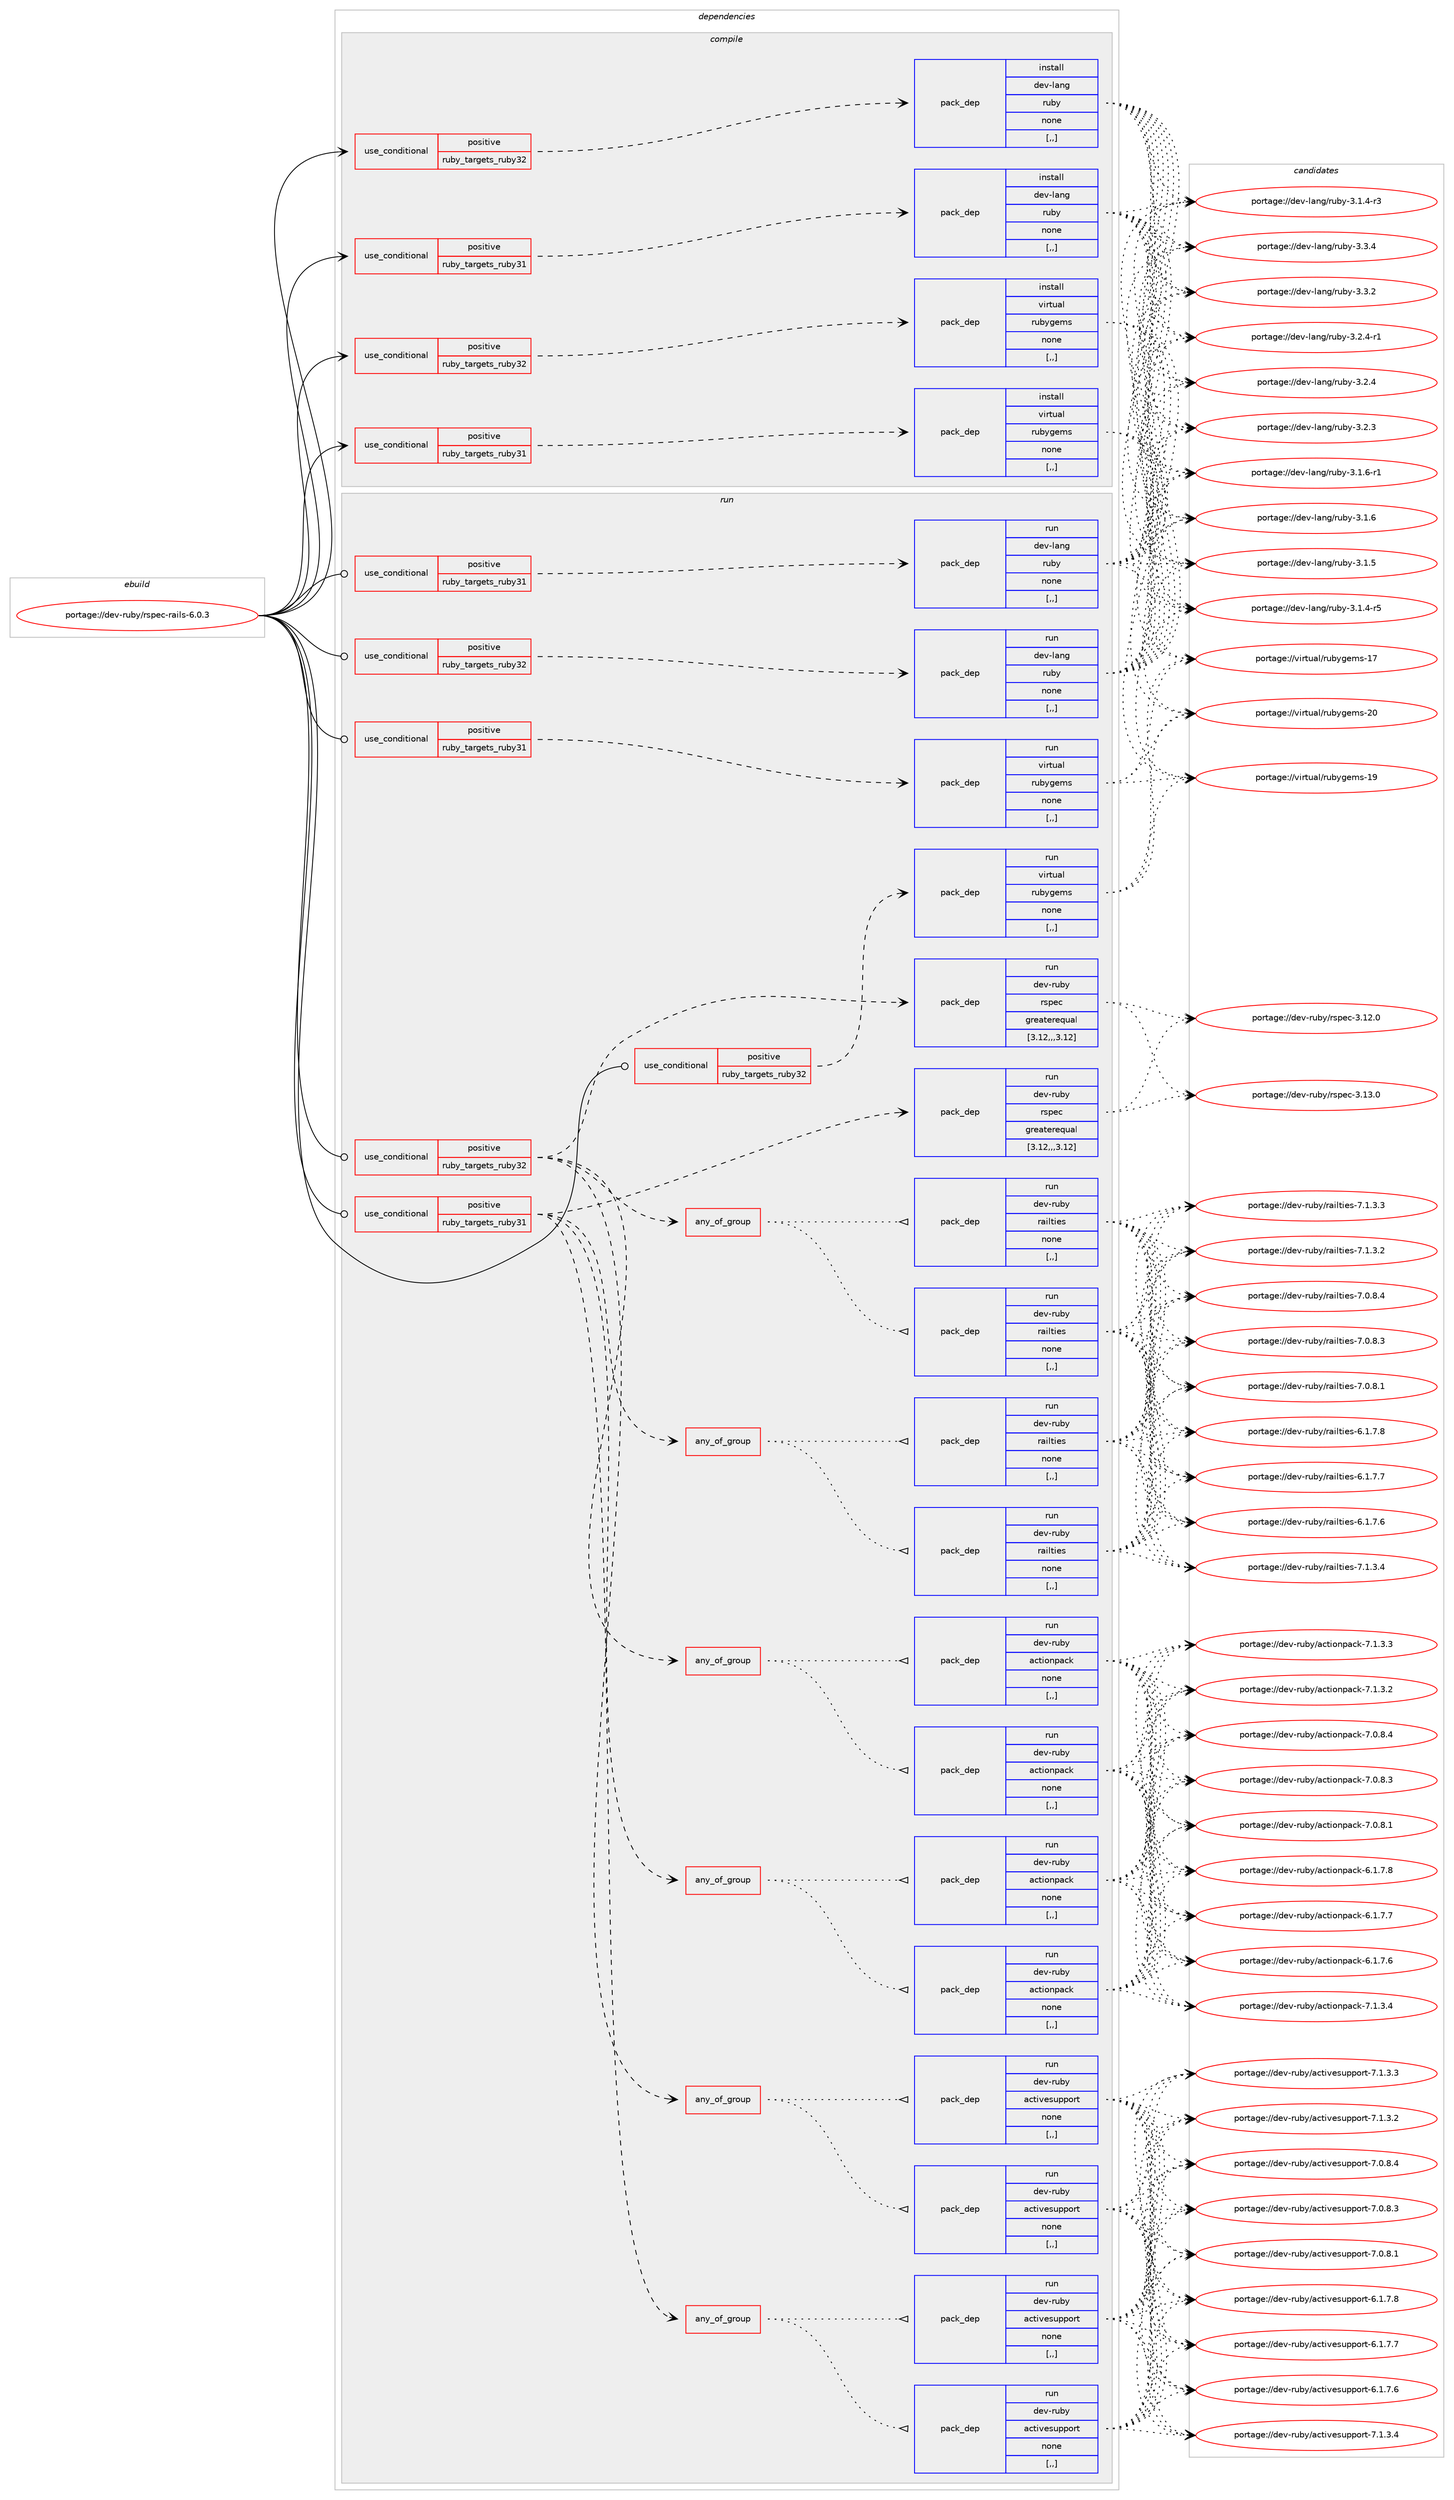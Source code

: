 digraph prolog {

# *************
# Graph options
# *************

newrank=true;
concentrate=true;
compound=true;
graph [rankdir=LR,fontname=Helvetica,fontsize=10,ranksep=1.5];#, ranksep=2.5, nodesep=0.2];
edge  [arrowhead=vee];
node  [fontname=Helvetica,fontsize=10];

# **********
# The ebuild
# **********

subgraph cluster_leftcol {
color=gray;
label=<<i>ebuild</i>>;
id [label="portage://dev-ruby/rspec-rails-6.0.3", color=red, width=4, href="../dev-ruby/rspec-rails-6.0.3.svg"];
}

# ****************
# The dependencies
# ****************

subgraph cluster_midcol {
color=gray;
label=<<i>dependencies</i>>;
subgraph cluster_compile {
fillcolor="#eeeeee";
style=filled;
label=<<i>compile</i>>;
subgraph cond55081 {
dependency199850 [label=<<TABLE BORDER="0" CELLBORDER="1" CELLSPACING="0" CELLPADDING="4"><TR><TD ROWSPAN="3" CELLPADDING="10">use_conditional</TD></TR><TR><TD>positive</TD></TR><TR><TD>ruby_targets_ruby31</TD></TR></TABLE>>, shape=none, color=red];
subgraph pack143374 {
dependency199851 [label=<<TABLE BORDER="0" CELLBORDER="1" CELLSPACING="0" CELLPADDING="4" WIDTH="220"><TR><TD ROWSPAN="6" CELLPADDING="30">pack_dep</TD></TR><TR><TD WIDTH="110">install</TD></TR><TR><TD>dev-lang</TD></TR><TR><TD>ruby</TD></TR><TR><TD>none</TD></TR><TR><TD>[,,]</TD></TR></TABLE>>, shape=none, color=blue];
}
dependency199850:e -> dependency199851:w [weight=20,style="dashed",arrowhead="vee"];
}
id:e -> dependency199850:w [weight=20,style="solid",arrowhead="vee"];
subgraph cond55082 {
dependency199852 [label=<<TABLE BORDER="0" CELLBORDER="1" CELLSPACING="0" CELLPADDING="4"><TR><TD ROWSPAN="3" CELLPADDING="10">use_conditional</TD></TR><TR><TD>positive</TD></TR><TR><TD>ruby_targets_ruby31</TD></TR></TABLE>>, shape=none, color=red];
subgraph pack143375 {
dependency199853 [label=<<TABLE BORDER="0" CELLBORDER="1" CELLSPACING="0" CELLPADDING="4" WIDTH="220"><TR><TD ROWSPAN="6" CELLPADDING="30">pack_dep</TD></TR><TR><TD WIDTH="110">install</TD></TR><TR><TD>virtual</TD></TR><TR><TD>rubygems</TD></TR><TR><TD>none</TD></TR><TR><TD>[,,]</TD></TR></TABLE>>, shape=none, color=blue];
}
dependency199852:e -> dependency199853:w [weight=20,style="dashed",arrowhead="vee"];
}
id:e -> dependency199852:w [weight=20,style="solid",arrowhead="vee"];
subgraph cond55083 {
dependency199854 [label=<<TABLE BORDER="0" CELLBORDER="1" CELLSPACING="0" CELLPADDING="4"><TR><TD ROWSPAN="3" CELLPADDING="10">use_conditional</TD></TR><TR><TD>positive</TD></TR><TR><TD>ruby_targets_ruby32</TD></TR></TABLE>>, shape=none, color=red];
subgraph pack143376 {
dependency199855 [label=<<TABLE BORDER="0" CELLBORDER="1" CELLSPACING="0" CELLPADDING="4" WIDTH="220"><TR><TD ROWSPAN="6" CELLPADDING="30">pack_dep</TD></TR><TR><TD WIDTH="110">install</TD></TR><TR><TD>dev-lang</TD></TR><TR><TD>ruby</TD></TR><TR><TD>none</TD></TR><TR><TD>[,,]</TD></TR></TABLE>>, shape=none, color=blue];
}
dependency199854:e -> dependency199855:w [weight=20,style="dashed",arrowhead="vee"];
}
id:e -> dependency199854:w [weight=20,style="solid",arrowhead="vee"];
subgraph cond55084 {
dependency199856 [label=<<TABLE BORDER="0" CELLBORDER="1" CELLSPACING="0" CELLPADDING="4"><TR><TD ROWSPAN="3" CELLPADDING="10">use_conditional</TD></TR><TR><TD>positive</TD></TR><TR><TD>ruby_targets_ruby32</TD></TR></TABLE>>, shape=none, color=red];
subgraph pack143377 {
dependency199857 [label=<<TABLE BORDER="0" CELLBORDER="1" CELLSPACING="0" CELLPADDING="4" WIDTH="220"><TR><TD ROWSPAN="6" CELLPADDING="30">pack_dep</TD></TR><TR><TD WIDTH="110">install</TD></TR><TR><TD>virtual</TD></TR><TR><TD>rubygems</TD></TR><TR><TD>none</TD></TR><TR><TD>[,,]</TD></TR></TABLE>>, shape=none, color=blue];
}
dependency199856:e -> dependency199857:w [weight=20,style="dashed",arrowhead="vee"];
}
id:e -> dependency199856:w [weight=20,style="solid",arrowhead="vee"];
}
subgraph cluster_compileandrun {
fillcolor="#eeeeee";
style=filled;
label=<<i>compile and run</i>>;
}
subgraph cluster_run {
fillcolor="#eeeeee";
style=filled;
label=<<i>run</i>>;
subgraph cond55085 {
dependency199858 [label=<<TABLE BORDER="0" CELLBORDER="1" CELLSPACING="0" CELLPADDING="4"><TR><TD ROWSPAN="3" CELLPADDING="10">use_conditional</TD></TR><TR><TD>positive</TD></TR><TR><TD>ruby_targets_ruby31</TD></TR></TABLE>>, shape=none, color=red];
subgraph any1245 {
dependency199859 [label=<<TABLE BORDER="0" CELLBORDER="1" CELLSPACING="0" CELLPADDING="4"><TR><TD CELLPADDING="10">any_of_group</TD></TR></TABLE>>, shape=none, color=red];subgraph pack143378 {
dependency199860 [label=<<TABLE BORDER="0" CELLBORDER="1" CELLSPACING="0" CELLPADDING="4" WIDTH="220"><TR><TD ROWSPAN="6" CELLPADDING="30">pack_dep</TD></TR><TR><TD WIDTH="110">run</TD></TR><TR><TD>dev-ruby</TD></TR><TR><TD>activesupport</TD></TR><TR><TD>none</TD></TR><TR><TD>[,,]</TD></TR></TABLE>>, shape=none, color=blue];
}
dependency199859:e -> dependency199860:w [weight=20,style="dotted",arrowhead="oinv"];
subgraph pack143379 {
dependency199861 [label=<<TABLE BORDER="0" CELLBORDER="1" CELLSPACING="0" CELLPADDING="4" WIDTH="220"><TR><TD ROWSPAN="6" CELLPADDING="30">pack_dep</TD></TR><TR><TD WIDTH="110">run</TD></TR><TR><TD>dev-ruby</TD></TR><TR><TD>activesupport</TD></TR><TR><TD>none</TD></TR><TR><TD>[,,]</TD></TR></TABLE>>, shape=none, color=blue];
}
dependency199859:e -> dependency199861:w [weight=20,style="dotted",arrowhead="oinv"];
}
dependency199858:e -> dependency199859:w [weight=20,style="dashed",arrowhead="vee"];
subgraph any1246 {
dependency199862 [label=<<TABLE BORDER="0" CELLBORDER="1" CELLSPACING="0" CELLPADDING="4"><TR><TD CELLPADDING="10">any_of_group</TD></TR></TABLE>>, shape=none, color=red];subgraph pack143380 {
dependency199863 [label=<<TABLE BORDER="0" CELLBORDER="1" CELLSPACING="0" CELLPADDING="4" WIDTH="220"><TR><TD ROWSPAN="6" CELLPADDING="30">pack_dep</TD></TR><TR><TD WIDTH="110">run</TD></TR><TR><TD>dev-ruby</TD></TR><TR><TD>actionpack</TD></TR><TR><TD>none</TD></TR><TR><TD>[,,]</TD></TR></TABLE>>, shape=none, color=blue];
}
dependency199862:e -> dependency199863:w [weight=20,style="dotted",arrowhead="oinv"];
subgraph pack143381 {
dependency199864 [label=<<TABLE BORDER="0" CELLBORDER="1" CELLSPACING="0" CELLPADDING="4" WIDTH="220"><TR><TD ROWSPAN="6" CELLPADDING="30">pack_dep</TD></TR><TR><TD WIDTH="110">run</TD></TR><TR><TD>dev-ruby</TD></TR><TR><TD>actionpack</TD></TR><TR><TD>none</TD></TR><TR><TD>[,,]</TD></TR></TABLE>>, shape=none, color=blue];
}
dependency199862:e -> dependency199864:w [weight=20,style="dotted",arrowhead="oinv"];
}
dependency199858:e -> dependency199862:w [weight=20,style="dashed",arrowhead="vee"];
subgraph any1247 {
dependency199865 [label=<<TABLE BORDER="0" CELLBORDER="1" CELLSPACING="0" CELLPADDING="4"><TR><TD CELLPADDING="10">any_of_group</TD></TR></TABLE>>, shape=none, color=red];subgraph pack143382 {
dependency199866 [label=<<TABLE BORDER="0" CELLBORDER="1" CELLSPACING="0" CELLPADDING="4" WIDTH="220"><TR><TD ROWSPAN="6" CELLPADDING="30">pack_dep</TD></TR><TR><TD WIDTH="110">run</TD></TR><TR><TD>dev-ruby</TD></TR><TR><TD>railties</TD></TR><TR><TD>none</TD></TR><TR><TD>[,,]</TD></TR></TABLE>>, shape=none, color=blue];
}
dependency199865:e -> dependency199866:w [weight=20,style="dotted",arrowhead="oinv"];
subgraph pack143383 {
dependency199867 [label=<<TABLE BORDER="0" CELLBORDER="1" CELLSPACING="0" CELLPADDING="4" WIDTH="220"><TR><TD ROWSPAN="6" CELLPADDING="30">pack_dep</TD></TR><TR><TD WIDTH="110">run</TD></TR><TR><TD>dev-ruby</TD></TR><TR><TD>railties</TD></TR><TR><TD>none</TD></TR><TR><TD>[,,]</TD></TR></TABLE>>, shape=none, color=blue];
}
dependency199865:e -> dependency199867:w [weight=20,style="dotted",arrowhead="oinv"];
}
dependency199858:e -> dependency199865:w [weight=20,style="dashed",arrowhead="vee"];
subgraph pack143384 {
dependency199868 [label=<<TABLE BORDER="0" CELLBORDER="1" CELLSPACING="0" CELLPADDING="4" WIDTH="220"><TR><TD ROWSPAN="6" CELLPADDING="30">pack_dep</TD></TR><TR><TD WIDTH="110">run</TD></TR><TR><TD>dev-ruby</TD></TR><TR><TD>rspec</TD></TR><TR><TD>greaterequal</TD></TR><TR><TD>[3.12,,,3.12]</TD></TR></TABLE>>, shape=none, color=blue];
}
dependency199858:e -> dependency199868:w [weight=20,style="dashed",arrowhead="vee"];
}
id:e -> dependency199858:w [weight=20,style="solid",arrowhead="odot"];
subgraph cond55086 {
dependency199869 [label=<<TABLE BORDER="0" CELLBORDER="1" CELLSPACING="0" CELLPADDING="4"><TR><TD ROWSPAN="3" CELLPADDING="10">use_conditional</TD></TR><TR><TD>positive</TD></TR><TR><TD>ruby_targets_ruby31</TD></TR></TABLE>>, shape=none, color=red];
subgraph pack143385 {
dependency199870 [label=<<TABLE BORDER="0" CELLBORDER="1" CELLSPACING="0" CELLPADDING="4" WIDTH="220"><TR><TD ROWSPAN="6" CELLPADDING="30">pack_dep</TD></TR><TR><TD WIDTH="110">run</TD></TR><TR><TD>dev-lang</TD></TR><TR><TD>ruby</TD></TR><TR><TD>none</TD></TR><TR><TD>[,,]</TD></TR></TABLE>>, shape=none, color=blue];
}
dependency199869:e -> dependency199870:w [weight=20,style="dashed",arrowhead="vee"];
}
id:e -> dependency199869:w [weight=20,style="solid",arrowhead="odot"];
subgraph cond55087 {
dependency199871 [label=<<TABLE BORDER="0" CELLBORDER="1" CELLSPACING="0" CELLPADDING="4"><TR><TD ROWSPAN="3" CELLPADDING="10">use_conditional</TD></TR><TR><TD>positive</TD></TR><TR><TD>ruby_targets_ruby31</TD></TR></TABLE>>, shape=none, color=red];
subgraph pack143386 {
dependency199872 [label=<<TABLE BORDER="0" CELLBORDER="1" CELLSPACING="0" CELLPADDING="4" WIDTH="220"><TR><TD ROWSPAN="6" CELLPADDING="30">pack_dep</TD></TR><TR><TD WIDTH="110">run</TD></TR><TR><TD>virtual</TD></TR><TR><TD>rubygems</TD></TR><TR><TD>none</TD></TR><TR><TD>[,,]</TD></TR></TABLE>>, shape=none, color=blue];
}
dependency199871:e -> dependency199872:w [weight=20,style="dashed",arrowhead="vee"];
}
id:e -> dependency199871:w [weight=20,style="solid",arrowhead="odot"];
subgraph cond55088 {
dependency199873 [label=<<TABLE BORDER="0" CELLBORDER="1" CELLSPACING="0" CELLPADDING="4"><TR><TD ROWSPAN="3" CELLPADDING="10">use_conditional</TD></TR><TR><TD>positive</TD></TR><TR><TD>ruby_targets_ruby32</TD></TR></TABLE>>, shape=none, color=red];
subgraph any1248 {
dependency199874 [label=<<TABLE BORDER="0" CELLBORDER="1" CELLSPACING="0" CELLPADDING="4"><TR><TD CELLPADDING="10">any_of_group</TD></TR></TABLE>>, shape=none, color=red];subgraph pack143387 {
dependency199875 [label=<<TABLE BORDER="0" CELLBORDER="1" CELLSPACING="0" CELLPADDING="4" WIDTH="220"><TR><TD ROWSPAN="6" CELLPADDING="30">pack_dep</TD></TR><TR><TD WIDTH="110">run</TD></TR><TR><TD>dev-ruby</TD></TR><TR><TD>activesupport</TD></TR><TR><TD>none</TD></TR><TR><TD>[,,]</TD></TR></TABLE>>, shape=none, color=blue];
}
dependency199874:e -> dependency199875:w [weight=20,style="dotted",arrowhead="oinv"];
subgraph pack143388 {
dependency199876 [label=<<TABLE BORDER="0" CELLBORDER="1" CELLSPACING="0" CELLPADDING="4" WIDTH="220"><TR><TD ROWSPAN="6" CELLPADDING="30">pack_dep</TD></TR><TR><TD WIDTH="110">run</TD></TR><TR><TD>dev-ruby</TD></TR><TR><TD>activesupport</TD></TR><TR><TD>none</TD></TR><TR><TD>[,,]</TD></TR></TABLE>>, shape=none, color=blue];
}
dependency199874:e -> dependency199876:w [weight=20,style="dotted",arrowhead="oinv"];
}
dependency199873:e -> dependency199874:w [weight=20,style="dashed",arrowhead="vee"];
subgraph any1249 {
dependency199877 [label=<<TABLE BORDER="0" CELLBORDER="1" CELLSPACING="0" CELLPADDING="4"><TR><TD CELLPADDING="10">any_of_group</TD></TR></TABLE>>, shape=none, color=red];subgraph pack143389 {
dependency199878 [label=<<TABLE BORDER="0" CELLBORDER="1" CELLSPACING="0" CELLPADDING="4" WIDTH="220"><TR><TD ROWSPAN="6" CELLPADDING="30">pack_dep</TD></TR><TR><TD WIDTH="110">run</TD></TR><TR><TD>dev-ruby</TD></TR><TR><TD>actionpack</TD></TR><TR><TD>none</TD></TR><TR><TD>[,,]</TD></TR></TABLE>>, shape=none, color=blue];
}
dependency199877:e -> dependency199878:w [weight=20,style="dotted",arrowhead="oinv"];
subgraph pack143390 {
dependency199879 [label=<<TABLE BORDER="0" CELLBORDER="1" CELLSPACING="0" CELLPADDING="4" WIDTH="220"><TR><TD ROWSPAN="6" CELLPADDING="30">pack_dep</TD></TR><TR><TD WIDTH="110">run</TD></TR><TR><TD>dev-ruby</TD></TR><TR><TD>actionpack</TD></TR><TR><TD>none</TD></TR><TR><TD>[,,]</TD></TR></TABLE>>, shape=none, color=blue];
}
dependency199877:e -> dependency199879:w [weight=20,style="dotted",arrowhead="oinv"];
}
dependency199873:e -> dependency199877:w [weight=20,style="dashed",arrowhead="vee"];
subgraph any1250 {
dependency199880 [label=<<TABLE BORDER="0" CELLBORDER="1" CELLSPACING="0" CELLPADDING="4"><TR><TD CELLPADDING="10">any_of_group</TD></TR></TABLE>>, shape=none, color=red];subgraph pack143391 {
dependency199881 [label=<<TABLE BORDER="0" CELLBORDER="1" CELLSPACING="0" CELLPADDING="4" WIDTH="220"><TR><TD ROWSPAN="6" CELLPADDING="30">pack_dep</TD></TR><TR><TD WIDTH="110">run</TD></TR><TR><TD>dev-ruby</TD></TR><TR><TD>railties</TD></TR><TR><TD>none</TD></TR><TR><TD>[,,]</TD></TR></TABLE>>, shape=none, color=blue];
}
dependency199880:e -> dependency199881:w [weight=20,style="dotted",arrowhead="oinv"];
subgraph pack143392 {
dependency199882 [label=<<TABLE BORDER="0" CELLBORDER="1" CELLSPACING="0" CELLPADDING="4" WIDTH="220"><TR><TD ROWSPAN="6" CELLPADDING="30">pack_dep</TD></TR><TR><TD WIDTH="110">run</TD></TR><TR><TD>dev-ruby</TD></TR><TR><TD>railties</TD></TR><TR><TD>none</TD></TR><TR><TD>[,,]</TD></TR></TABLE>>, shape=none, color=blue];
}
dependency199880:e -> dependency199882:w [weight=20,style="dotted",arrowhead="oinv"];
}
dependency199873:e -> dependency199880:w [weight=20,style="dashed",arrowhead="vee"];
subgraph pack143393 {
dependency199883 [label=<<TABLE BORDER="0" CELLBORDER="1" CELLSPACING="0" CELLPADDING="4" WIDTH="220"><TR><TD ROWSPAN="6" CELLPADDING="30">pack_dep</TD></TR><TR><TD WIDTH="110">run</TD></TR><TR><TD>dev-ruby</TD></TR><TR><TD>rspec</TD></TR><TR><TD>greaterequal</TD></TR><TR><TD>[3.12,,,3.12]</TD></TR></TABLE>>, shape=none, color=blue];
}
dependency199873:e -> dependency199883:w [weight=20,style="dashed",arrowhead="vee"];
}
id:e -> dependency199873:w [weight=20,style="solid",arrowhead="odot"];
subgraph cond55089 {
dependency199884 [label=<<TABLE BORDER="0" CELLBORDER="1" CELLSPACING="0" CELLPADDING="4"><TR><TD ROWSPAN="3" CELLPADDING="10">use_conditional</TD></TR><TR><TD>positive</TD></TR><TR><TD>ruby_targets_ruby32</TD></TR></TABLE>>, shape=none, color=red];
subgraph pack143394 {
dependency199885 [label=<<TABLE BORDER="0" CELLBORDER="1" CELLSPACING="0" CELLPADDING="4" WIDTH="220"><TR><TD ROWSPAN="6" CELLPADDING="30">pack_dep</TD></TR><TR><TD WIDTH="110">run</TD></TR><TR><TD>dev-lang</TD></TR><TR><TD>ruby</TD></TR><TR><TD>none</TD></TR><TR><TD>[,,]</TD></TR></TABLE>>, shape=none, color=blue];
}
dependency199884:e -> dependency199885:w [weight=20,style="dashed",arrowhead="vee"];
}
id:e -> dependency199884:w [weight=20,style="solid",arrowhead="odot"];
subgraph cond55090 {
dependency199886 [label=<<TABLE BORDER="0" CELLBORDER="1" CELLSPACING="0" CELLPADDING="4"><TR><TD ROWSPAN="3" CELLPADDING="10">use_conditional</TD></TR><TR><TD>positive</TD></TR><TR><TD>ruby_targets_ruby32</TD></TR></TABLE>>, shape=none, color=red];
subgraph pack143395 {
dependency199887 [label=<<TABLE BORDER="0" CELLBORDER="1" CELLSPACING="0" CELLPADDING="4" WIDTH="220"><TR><TD ROWSPAN="6" CELLPADDING="30">pack_dep</TD></TR><TR><TD WIDTH="110">run</TD></TR><TR><TD>virtual</TD></TR><TR><TD>rubygems</TD></TR><TR><TD>none</TD></TR><TR><TD>[,,]</TD></TR></TABLE>>, shape=none, color=blue];
}
dependency199886:e -> dependency199887:w [weight=20,style="dashed",arrowhead="vee"];
}
id:e -> dependency199886:w [weight=20,style="solid",arrowhead="odot"];
}
}

# **************
# The candidates
# **************

subgraph cluster_choices {
rank=same;
color=gray;
label=<<i>candidates</i>>;

subgraph choice143374 {
color=black;
nodesep=1;
choice10010111845108971101034711411798121455146514652 [label="portage://dev-lang/ruby-3.3.4", color=red, width=4,href="../dev-lang/ruby-3.3.4.svg"];
choice10010111845108971101034711411798121455146514650 [label="portage://dev-lang/ruby-3.3.2", color=red, width=4,href="../dev-lang/ruby-3.3.2.svg"];
choice100101118451089711010347114117981214551465046524511449 [label="portage://dev-lang/ruby-3.2.4-r1", color=red, width=4,href="../dev-lang/ruby-3.2.4-r1.svg"];
choice10010111845108971101034711411798121455146504652 [label="portage://dev-lang/ruby-3.2.4", color=red, width=4,href="../dev-lang/ruby-3.2.4.svg"];
choice10010111845108971101034711411798121455146504651 [label="portage://dev-lang/ruby-3.2.3", color=red, width=4,href="../dev-lang/ruby-3.2.3.svg"];
choice100101118451089711010347114117981214551464946544511449 [label="portage://dev-lang/ruby-3.1.6-r1", color=red, width=4,href="../dev-lang/ruby-3.1.6-r1.svg"];
choice10010111845108971101034711411798121455146494654 [label="portage://dev-lang/ruby-3.1.6", color=red, width=4,href="../dev-lang/ruby-3.1.6.svg"];
choice10010111845108971101034711411798121455146494653 [label="portage://dev-lang/ruby-3.1.5", color=red, width=4,href="../dev-lang/ruby-3.1.5.svg"];
choice100101118451089711010347114117981214551464946524511453 [label="portage://dev-lang/ruby-3.1.4-r5", color=red, width=4,href="../dev-lang/ruby-3.1.4-r5.svg"];
choice100101118451089711010347114117981214551464946524511451 [label="portage://dev-lang/ruby-3.1.4-r3", color=red, width=4,href="../dev-lang/ruby-3.1.4-r3.svg"];
dependency199851:e -> choice10010111845108971101034711411798121455146514652:w [style=dotted,weight="100"];
dependency199851:e -> choice10010111845108971101034711411798121455146514650:w [style=dotted,weight="100"];
dependency199851:e -> choice100101118451089711010347114117981214551465046524511449:w [style=dotted,weight="100"];
dependency199851:e -> choice10010111845108971101034711411798121455146504652:w [style=dotted,weight="100"];
dependency199851:e -> choice10010111845108971101034711411798121455146504651:w [style=dotted,weight="100"];
dependency199851:e -> choice100101118451089711010347114117981214551464946544511449:w [style=dotted,weight="100"];
dependency199851:e -> choice10010111845108971101034711411798121455146494654:w [style=dotted,weight="100"];
dependency199851:e -> choice10010111845108971101034711411798121455146494653:w [style=dotted,weight="100"];
dependency199851:e -> choice100101118451089711010347114117981214551464946524511453:w [style=dotted,weight="100"];
dependency199851:e -> choice100101118451089711010347114117981214551464946524511451:w [style=dotted,weight="100"];
}
subgraph choice143375 {
color=black;
nodesep=1;
choice118105114116117971084711411798121103101109115455048 [label="portage://virtual/rubygems-20", color=red, width=4,href="../virtual/rubygems-20.svg"];
choice118105114116117971084711411798121103101109115454957 [label="portage://virtual/rubygems-19", color=red, width=4,href="../virtual/rubygems-19.svg"];
choice118105114116117971084711411798121103101109115454955 [label="portage://virtual/rubygems-17", color=red, width=4,href="../virtual/rubygems-17.svg"];
dependency199853:e -> choice118105114116117971084711411798121103101109115455048:w [style=dotted,weight="100"];
dependency199853:e -> choice118105114116117971084711411798121103101109115454957:w [style=dotted,weight="100"];
dependency199853:e -> choice118105114116117971084711411798121103101109115454955:w [style=dotted,weight="100"];
}
subgraph choice143376 {
color=black;
nodesep=1;
choice10010111845108971101034711411798121455146514652 [label="portage://dev-lang/ruby-3.3.4", color=red, width=4,href="../dev-lang/ruby-3.3.4.svg"];
choice10010111845108971101034711411798121455146514650 [label="portage://dev-lang/ruby-3.3.2", color=red, width=4,href="../dev-lang/ruby-3.3.2.svg"];
choice100101118451089711010347114117981214551465046524511449 [label="portage://dev-lang/ruby-3.2.4-r1", color=red, width=4,href="../dev-lang/ruby-3.2.4-r1.svg"];
choice10010111845108971101034711411798121455146504652 [label="portage://dev-lang/ruby-3.2.4", color=red, width=4,href="../dev-lang/ruby-3.2.4.svg"];
choice10010111845108971101034711411798121455146504651 [label="portage://dev-lang/ruby-3.2.3", color=red, width=4,href="../dev-lang/ruby-3.2.3.svg"];
choice100101118451089711010347114117981214551464946544511449 [label="portage://dev-lang/ruby-3.1.6-r1", color=red, width=4,href="../dev-lang/ruby-3.1.6-r1.svg"];
choice10010111845108971101034711411798121455146494654 [label="portage://dev-lang/ruby-3.1.6", color=red, width=4,href="../dev-lang/ruby-3.1.6.svg"];
choice10010111845108971101034711411798121455146494653 [label="portage://dev-lang/ruby-3.1.5", color=red, width=4,href="../dev-lang/ruby-3.1.5.svg"];
choice100101118451089711010347114117981214551464946524511453 [label="portage://dev-lang/ruby-3.1.4-r5", color=red, width=4,href="../dev-lang/ruby-3.1.4-r5.svg"];
choice100101118451089711010347114117981214551464946524511451 [label="portage://dev-lang/ruby-3.1.4-r3", color=red, width=4,href="../dev-lang/ruby-3.1.4-r3.svg"];
dependency199855:e -> choice10010111845108971101034711411798121455146514652:w [style=dotted,weight="100"];
dependency199855:e -> choice10010111845108971101034711411798121455146514650:w [style=dotted,weight="100"];
dependency199855:e -> choice100101118451089711010347114117981214551465046524511449:w [style=dotted,weight="100"];
dependency199855:e -> choice10010111845108971101034711411798121455146504652:w [style=dotted,weight="100"];
dependency199855:e -> choice10010111845108971101034711411798121455146504651:w [style=dotted,weight="100"];
dependency199855:e -> choice100101118451089711010347114117981214551464946544511449:w [style=dotted,weight="100"];
dependency199855:e -> choice10010111845108971101034711411798121455146494654:w [style=dotted,weight="100"];
dependency199855:e -> choice10010111845108971101034711411798121455146494653:w [style=dotted,weight="100"];
dependency199855:e -> choice100101118451089711010347114117981214551464946524511453:w [style=dotted,weight="100"];
dependency199855:e -> choice100101118451089711010347114117981214551464946524511451:w [style=dotted,weight="100"];
}
subgraph choice143377 {
color=black;
nodesep=1;
choice118105114116117971084711411798121103101109115455048 [label="portage://virtual/rubygems-20", color=red, width=4,href="../virtual/rubygems-20.svg"];
choice118105114116117971084711411798121103101109115454957 [label="portage://virtual/rubygems-19", color=red, width=4,href="../virtual/rubygems-19.svg"];
choice118105114116117971084711411798121103101109115454955 [label="portage://virtual/rubygems-17", color=red, width=4,href="../virtual/rubygems-17.svg"];
dependency199857:e -> choice118105114116117971084711411798121103101109115455048:w [style=dotted,weight="100"];
dependency199857:e -> choice118105114116117971084711411798121103101109115454957:w [style=dotted,weight="100"];
dependency199857:e -> choice118105114116117971084711411798121103101109115454955:w [style=dotted,weight="100"];
}
subgraph choice143378 {
color=black;
nodesep=1;
choice10010111845114117981214797991161051181011151171121121111141164555464946514652 [label="portage://dev-ruby/activesupport-7.1.3.4", color=red, width=4,href="../dev-ruby/activesupport-7.1.3.4.svg"];
choice10010111845114117981214797991161051181011151171121121111141164555464946514651 [label="portage://dev-ruby/activesupport-7.1.3.3", color=red, width=4,href="../dev-ruby/activesupport-7.1.3.3.svg"];
choice10010111845114117981214797991161051181011151171121121111141164555464946514650 [label="portage://dev-ruby/activesupport-7.1.3.2", color=red, width=4,href="../dev-ruby/activesupport-7.1.3.2.svg"];
choice10010111845114117981214797991161051181011151171121121111141164555464846564652 [label="portage://dev-ruby/activesupport-7.0.8.4", color=red, width=4,href="../dev-ruby/activesupport-7.0.8.4.svg"];
choice10010111845114117981214797991161051181011151171121121111141164555464846564651 [label="portage://dev-ruby/activesupport-7.0.8.3", color=red, width=4,href="../dev-ruby/activesupport-7.0.8.3.svg"];
choice10010111845114117981214797991161051181011151171121121111141164555464846564649 [label="portage://dev-ruby/activesupport-7.0.8.1", color=red, width=4,href="../dev-ruby/activesupport-7.0.8.1.svg"];
choice10010111845114117981214797991161051181011151171121121111141164554464946554656 [label="portage://dev-ruby/activesupport-6.1.7.8", color=red, width=4,href="../dev-ruby/activesupport-6.1.7.8.svg"];
choice10010111845114117981214797991161051181011151171121121111141164554464946554655 [label="portage://dev-ruby/activesupport-6.1.7.7", color=red, width=4,href="../dev-ruby/activesupport-6.1.7.7.svg"];
choice10010111845114117981214797991161051181011151171121121111141164554464946554654 [label="portage://dev-ruby/activesupport-6.1.7.6", color=red, width=4,href="../dev-ruby/activesupport-6.1.7.6.svg"];
dependency199860:e -> choice10010111845114117981214797991161051181011151171121121111141164555464946514652:w [style=dotted,weight="100"];
dependency199860:e -> choice10010111845114117981214797991161051181011151171121121111141164555464946514651:w [style=dotted,weight="100"];
dependency199860:e -> choice10010111845114117981214797991161051181011151171121121111141164555464946514650:w [style=dotted,weight="100"];
dependency199860:e -> choice10010111845114117981214797991161051181011151171121121111141164555464846564652:w [style=dotted,weight="100"];
dependency199860:e -> choice10010111845114117981214797991161051181011151171121121111141164555464846564651:w [style=dotted,weight="100"];
dependency199860:e -> choice10010111845114117981214797991161051181011151171121121111141164555464846564649:w [style=dotted,weight="100"];
dependency199860:e -> choice10010111845114117981214797991161051181011151171121121111141164554464946554656:w [style=dotted,weight="100"];
dependency199860:e -> choice10010111845114117981214797991161051181011151171121121111141164554464946554655:w [style=dotted,weight="100"];
dependency199860:e -> choice10010111845114117981214797991161051181011151171121121111141164554464946554654:w [style=dotted,weight="100"];
}
subgraph choice143379 {
color=black;
nodesep=1;
choice10010111845114117981214797991161051181011151171121121111141164555464946514652 [label="portage://dev-ruby/activesupport-7.1.3.4", color=red, width=4,href="../dev-ruby/activesupport-7.1.3.4.svg"];
choice10010111845114117981214797991161051181011151171121121111141164555464946514651 [label="portage://dev-ruby/activesupport-7.1.3.3", color=red, width=4,href="../dev-ruby/activesupport-7.1.3.3.svg"];
choice10010111845114117981214797991161051181011151171121121111141164555464946514650 [label="portage://dev-ruby/activesupport-7.1.3.2", color=red, width=4,href="../dev-ruby/activesupport-7.1.3.2.svg"];
choice10010111845114117981214797991161051181011151171121121111141164555464846564652 [label="portage://dev-ruby/activesupport-7.0.8.4", color=red, width=4,href="../dev-ruby/activesupport-7.0.8.4.svg"];
choice10010111845114117981214797991161051181011151171121121111141164555464846564651 [label="portage://dev-ruby/activesupport-7.0.8.3", color=red, width=4,href="../dev-ruby/activesupport-7.0.8.3.svg"];
choice10010111845114117981214797991161051181011151171121121111141164555464846564649 [label="portage://dev-ruby/activesupport-7.0.8.1", color=red, width=4,href="../dev-ruby/activesupport-7.0.8.1.svg"];
choice10010111845114117981214797991161051181011151171121121111141164554464946554656 [label="portage://dev-ruby/activesupport-6.1.7.8", color=red, width=4,href="../dev-ruby/activesupport-6.1.7.8.svg"];
choice10010111845114117981214797991161051181011151171121121111141164554464946554655 [label="portage://dev-ruby/activesupport-6.1.7.7", color=red, width=4,href="../dev-ruby/activesupport-6.1.7.7.svg"];
choice10010111845114117981214797991161051181011151171121121111141164554464946554654 [label="portage://dev-ruby/activesupport-6.1.7.6", color=red, width=4,href="../dev-ruby/activesupport-6.1.7.6.svg"];
dependency199861:e -> choice10010111845114117981214797991161051181011151171121121111141164555464946514652:w [style=dotted,weight="100"];
dependency199861:e -> choice10010111845114117981214797991161051181011151171121121111141164555464946514651:w [style=dotted,weight="100"];
dependency199861:e -> choice10010111845114117981214797991161051181011151171121121111141164555464946514650:w [style=dotted,weight="100"];
dependency199861:e -> choice10010111845114117981214797991161051181011151171121121111141164555464846564652:w [style=dotted,weight="100"];
dependency199861:e -> choice10010111845114117981214797991161051181011151171121121111141164555464846564651:w [style=dotted,weight="100"];
dependency199861:e -> choice10010111845114117981214797991161051181011151171121121111141164555464846564649:w [style=dotted,weight="100"];
dependency199861:e -> choice10010111845114117981214797991161051181011151171121121111141164554464946554656:w [style=dotted,weight="100"];
dependency199861:e -> choice10010111845114117981214797991161051181011151171121121111141164554464946554655:w [style=dotted,weight="100"];
dependency199861:e -> choice10010111845114117981214797991161051181011151171121121111141164554464946554654:w [style=dotted,weight="100"];
}
subgraph choice143380 {
color=black;
nodesep=1;
choice100101118451141179812147979911610511111011297991074555464946514652 [label="portage://dev-ruby/actionpack-7.1.3.4", color=red, width=4,href="../dev-ruby/actionpack-7.1.3.4.svg"];
choice100101118451141179812147979911610511111011297991074555464946514651 [label="portage://dev-ruby/actionpack-7.1.3.3", color=red, width=4,href="../dev-ruby/actionpack-7.1.3.3.svg"];
choice100101118451141179812147979911610511111011297991074555464946514650 [label="portage://dev-ruby/actionpack-7.1.3.2", color=red, width=4,href="../dev-ruby/actionpack-7.1.3.2.svg"];
choice100101118451141179812147979911610511111011297991074555464846564652 [label="portage://dev-ruby/actionpack-7.0.8.4", color=red, width=4,href="../dev-ruby/actionpack-7.0.8.4.svg"];
choice100101118451141179812147979911610511111011297991074555464846564651 [label="portage://dev-ruby/actionpack-7.0.8.3", color=red, width=4,href="../dev-ruby/actionpack-7.0.8.3.svg"];
choice100101118451141179812147979911610511111011297991074555464846564649 [label="portage://dev-ruby/actionpack-7.0.8.1", color=red, width=4,href="../dev-ruby/actionpack-7.0.8.1.svg"];
choice100101118451141179812147979911610511111011297991074554464946554656 [label="portage://dev-ruby/actionpack-6.1.7.8", color=red, width=4,href="../dev-ruby/actionpack-6.1.7.8.svg"];
choice100101118451141179812147979911610511111011297991074554464946554655 [label="portage://dev-ruby/actionpack-6.1.7.7", color=red, width=4,href="../dev-ruby/actionpack-6.1.7.7.svg"];
choice100101118451141179812147979911610511111011297991074554464946554654 [label="portage://dev-ruby/actionpack-6.1.7.6", color=red, width=4,href="../dev-ruby/actionpack-6.1.7.6.svg"];
dependency199863:e -> choice100101118451141179812147979911610511111011297991074555464946514652:w [style=dotted,weight="100"];
dependency199863:e -> choice100101118451141179812147979911610511111011297991074555464946514651:w [style=dotted,weight="100"];
dependency199863:e -> choice100101118451141179812147979911610511111011297991074555464946514650:w [style=dotted,weight="100"];
dependency199863:e -> choice100101118451141179812147979911610511111011297991074555464846564652:w [style=dotted,weight="100"];
dependency199863:e -> choice100101118451141179812147979911610511111011297991074555464846564651:w [style=dotted,weight="100"];
dependency199863:e -> choice100101118451141179812147979911610511111011297991074555464846564649:w [style=dotted,weight="100"];
dependency199863:e -> choice100101118451141179812147979911610511111011297991074554464946554656:w [style=dotted,weight="100"];
dependency199863:e -> choice100101118451141179812147979911610511111011297991074554464946554655:w [style=dotted,weight="100"];
dependency199863:e -> choice100101118451141179812147979911610511111011297991074554464946554654:w [style=dotted,weight="100"];
}
subgraph choice143381 {
color=black;
nodesep=1;
choice100101118451141179812147979911610511111011297991074555464946514652 [label="portage://dev-ruby/actionpack-7.1.3.4", color=red, width=4,href="../dev-ruby/actionpack-7.1.3.4.svg"];
choice100101118451141179812147979911610511111011297991074555464946514651 [label="portage://dev-ruby/actionpack-7.1.3.3", color=red, width=4,href="../dev-ruby/actionpack-7.1.3.3.svg"];
choice100101118451141179812147979911610511111011297991074555464946514650 [label="portage://dev-ruby/actionpack-7.1.3.2", color=red, width=4,href="../dev-ruby/actionpack-7.1.3.2.svg"];
choice100101118451141179812147979911610511111011297991074555464846564652 [label="portage://dev-ruby/actionpack-7.0.8.4", color=red, width=4,href="../dev-ruby/actionpack-7.0.8.4.svg"];
choice100101118451141179812147979911610511111011297991074555464846564651 [label="portage://dev-ruby/actionpack-7.0.8.3", color=red, width=4,href="../dev-ruby/actionpack-7.0.8.3.svg"];
choice100101118451141179812147979911610511111011297991074555464846564649 [label="portage://dev-ruby/actionpack-7.0.8.1", color=red, width=4,href="../dev-ruby/actionpack-7.0.8.1.svg"];
choice100101118451141179812147979911610511111011297991074554464946554656 [label="portage://dev-ruby/actionpack-6.1.7.8", color=red, width=4,href="../dev-ruby/actionpack-6.1.7.8.svg"];
choice100101118451141179812147979911610511111011297991074554464946554655 [label="portage://dev-ruby/actionpack-6.1.7.7", color=red, width=4,href="../dev-ruby/actionpack-6.1.7.7.svg"];
choice100101118451141179812147979911610511111011297991074554464946554654 [label="portage://dev-ruby/actionpack-6.1.7.6", color=red, width=4,href="../dev-ruby/actionpack-6.1.7.6.svg"];
dependency199864:e -> choice100101118451141179812147979911610511111011297991074555464946514652:w [style=dotted,weight="100"];
dependency199864:e -> choice100101118451141179812147979911610511111011297991074555464946514651:w [style=dotted,weight="100"];
dependency199864:e -> choice100101118451141179812147979911610511111011297991074555464946514650:w [style=dotted,weight="100"];
dependency199864:e -> choice100101118451141179812147979911610511111011297991074555464846564652:w [style=dotted,weight="100"];
dependency199864:e -> choice100101118451141179812147979911610511111011297991074555464846564651:w [style=dotted,weight="100"];
dependency199864:e -> choice100101118451141179812147979911610511111011297991074555464846564649:w [style=dotted,weight="100"];
dependency199864:e -> choice100101118451141179812147979911610511111011297991074554464946554656:w [style=dotted,weight="100"];
dependency199864:e -> choice100101118451141179812147979911610511111011297991074554464946554655:w [style=dotted,weight="100"];
dependency199864:e -> choice100101118451141179812147979911610511111011297991074554464946554654:w [style=dotted,weight="100"];
}
subgraph choice143382 {
color=black;
nodesep=1;
choice100101118451141179812147114971051081161051011154555464946514652 [label="portage://dev-ruby/railties-7.1.3.4", color=red, width=4,href="../dev-ruby/railties-7.1.3.4.svg"];
choice100101118451141179812147114971051081161051011154555464946514651 [label="portage://dev-ruby/railties-7.1.3.3", color=red, width=4,href="../dev-ruby/railties-7.1.3.3.svg"];
choice100101118451141179812147114971051081161051011154555464946514650 [label="portage://dev-ruby/railties-7.1.3.2", color=red, width=4,href="../dev-ruby/railties-7.1.3.2.svg"];
choice100101118451141179812147114971051081161051011154555464846564652 [label="portage://dev-ruby/railties-7.0.8.4", color=red, width=4,href="../dev-ruby/railties-7.0.8.4.svg"];
choice100101118451141179812147114971051081161051011154555464846564651 [label="portage://dev-ruby/railties-7.0.8.3", color=red, width=4,href="../dev-ruby/railties-7.0.8.3.svg"];
choice100101118451141179812147114971051081161051011154555464846564649 [label="portage://dev-ruby/railties-7.0.8.1", color=red, width=4,href="../dev-ruby/railties-7.0.8.1.svg"];
choice100101118451141179812147114971051081161051011154554464946554656 [label="portage://dev-ruby/railties-6.1.7.8", color=red, width=4,href="../dev-ruby/railties-6.1.7.8.svg"];
choice100101118451141179812147114971051081161051011154554464946554655 [label="portage://dev-ruby/railties-6.1.7.7", color=red, width=4,href="../dev-ruby/railties-6.1.7.7.svg"];
choice100101118451141179812147114971051081161051011154554464946554654 [label="portage://dev-ruby/railties-6.1.7.6", color=red, width=4,href="../dev-ruby/railties-6.1.7.6.svg"];
dependency199866:e -> choice100101118451141179812147114971051081161051011154555464946514652:w [style=dotted,weight="100"];
dependency199866:e -> choice100101118451141179812147114971051081161051011154555464946514651:w [style=dotted,weight="100"];
dependency199866:e -> choice100101118451141179812147114971051081161051011154555464946514650:w [style=dotted,weight="100"];
dependency199866:e -> choice100101118451141179812147114971051081161051011154555464846564652:w [style=dotted,weight="100"];
dependency199866:e -> choice100101118451141179812147114971051081161051011154555464846564651:w [style=dotted,weight="100"];
dependency199866:e -> choice100101118451141179812147114971051081161051011154555464846564649:w [style=dotted,weight="100"];
dependency199866:e -> choice100101118451141179812147114971051081161051011154554464946554656:w [style=dotted,weight="100"];
dependency199866:e -> choice100101118451141179812147114971051081161051011154554464946554655:w [style=dotted,weight="100"];
dependency199866:e -> choice100101118451141179812147114971051081161051011154554464946554654:w [style=dotted,weight="100"];
}
subgraph choice143383 {
color=black;
nodesep=1;
choice100101118451141179812147114971051081161051011154555464946514652 [label="portage://dev-ruby/railties-7.1.3.4", color=red, width=4,href="../dev-ruby/railties-7.1.3.4.svg"];
choice100101118451141179812147114971051081161051011154555464946514651 [label="portage://dev-ruby/railties-7.1.3.3", color=red, width=4,href="../dev-ruby/railties-7.1.3.3.svg"];
choice100101118451141179812147114971051081161051011154555464946514650 [label="portage://dev-ruby/railties-7.1.3.2", color=red, width=4,href="../dev-ruby/railties-7.1.3.2.svg"];
choice100101118451141179812147114971051081161051011154555464846564652 [label="portage://dev-ruby/railties-7.0.8.4", color=red, width=4,href="../dev-ruby/railties-7.0.8.4.svg"];
choice100101118451141179812147114971051081161051011154555464846564651 [label="portage://dev-ruby/railties-7.0.8.3", color=red, width=4,href="../dev-ruby/railties-7.0.8.3.svg"];
choice100101118451141179812147114971051081161051011154555464846564649 [label="portage://dev-ruby/railties-7.0.8.1", color=red, width=4,href="../dev-ruby/railties-7.0.8.1.svg"];
choice100101118451141179812147114971051081161051011154554464946554656 [label="portage://dev-ruby/railties-6.1.7.8", color=red, width=4,href="../dev-ruby/railties-6.1.7.8.svg"];
choice100101118451141179812147114971051081161051011154554464946554655 [label="portage://dev-ruby/railties-6.1.7.7", color=red, width=4,href="../dev-ruby/railties-6.1.7.7.svg"];
choice100101118451141179812147114971051081161051011154554464946554654 [label="portage://dev-ruby/railties-6.1.7.6", color=red, width=4,href="../dev-ruby/railties-6.1.7.6.svg"];
dependency199867:e -> choice100101118451141179812147114971051081161051011154555464946514652:w [style=dotted,weight="100"];
dependency199867:e -> choice100101118451141179812147114971051081161051011154555464946514651:w [style=dotted,weight="100"];
dependency199867:e -> choice100101118451141179812147114971051081161051011154555464946514650:w [style=dotted,weight="100"];
dependency199867:e -> choice100101118451141179812147114971051081161051011154555464846564652:w [style=dotted,weight="100"];
dependency199867:e -> choice100101118451141179812147114971051081161051011154555464846564651:w [style=dotted,weight="100"];
dependency199867:e -> choice100101118451141179812147114971051081161051011154555464846564649:w [style=dotted,weight="100"];
dependency199867:e -> choice100101118451141179812147114971051081161051011154554464946554656:w [style=dotted,weight="100"];
dependency199867:e -> choice100101118451141179812147114971051081161051011154554464946554655:w [style=dotted,weight="100"];
dependency199867:e -> choice100101118451141179812147114971051081161051011154554464946554654:w [style=dotted,weight="100"];
}
subgraph choice143384 {
color=black;
nodesep=1;
choice1001011184511411798121471141151121019945514649514648 [label="portage://dev-ruby/rspec-3.13.0", color=red, width=4,href="../dev-ruby/rspec-3.13.0.svg"];
choice1001011184511411798121471141151121019945514649504648 [label="portage://dev-ruby/rspec-3.12.0", color=red, width=4,href="../dev-ruby/rspec-3.12.0.svg"];
dependency199868:e -> choice1001011184511411798121471141151121019945514649514648:w [style=dotted,weight="100"];
dependency199868:e -> choice1001011184511411798121471141151121019945514649504648:w [style=dotted,weight="100"];
}
subgraph choice143385 {
color=black;
nodesep=1;
choice10010111845108971101034711411798121455146514652 [label="portage://dev-lang/ruby-3.3.4", color=red, width=4,href="../dev-lang/ruby-3.3.4.svg"];
choice10010111845108971101034711411798121455146514650 [label="portage://dev-lang/ruby-3.3.2", color=red, width=4,href="../dev-lang/ruby-3.3.2.svg"];
choice100101118451089711010347114117981214551465046524511449 [label="portage://dev-lang/ruby-3.2.4-r1", color=red, width=4,href="../dev-lang/ruby-3.2.4-r1.svg"];
choice10010111845108971101034711411798121455146504652 [label="portage://dev-lang/ruby-3.2.4", color=red, width=4,href="../dev-lang/ruby-3.2.4.svg"];
choice10010111845108971101034711411798121455146504651 [label="portage://dev-lang/ruby-3.2.3", color=red, width=4,href="../dev-lang/ruby-3.2.3.svg"];
choice100101118451089711010347114117981214551464946544511449 [label="portage://dev-lang/ruby-3.1.6-r1", color=red, width=4,href="../dev-lang/ruby-3.1.6-r1.svg"];
choice10010111845108971101034711411798121455146494654 [label="portage://dev-lang/ruby-3.1.6", color=red, width=4,href="../dev-lang/ruby-3.1.6.svg"];
choice10010111845108971101034711411798121455146494653 [label="portage://dev-lang/ruby-3.1.5", color=red, width=4,href="../dev-lang/ruby-3.1.5.svg"];
choice100101118451089711010347114117981214551464946524511453 [label="portage://dev-lang/ruby-3.1.4-r5", color=red, width=4,href="../dev-lang/ruby-3.1.4-r5.svg"];
choice100101118451089711010347114117981214551464946524511451 [label="portage://dev-lang/ruby-3.1.4-r3", color=red, width=4,href="../dev-lang/ruby-3.1.4-r3.svg"];
dependency199870:e -> choice10010111845108971101034711411798121455146514652:w [style=dotted,weight="100"];
dependency199870:e -> choice10010111845108971101034711411798121455146514650:w [style=dotted,weight="100"];
dependency199870:e -> choice100101118451089711010347114117981214551465046524511449:w [style=dotted,weight="100"];
dependency199870:e -> choice10010111845108971101034711411798121455146504652:w [style=dotted,weight="100"];
dependency199870:e -> choice10010111845108971101034711411798121455146504651:w [style=dotted,weight="100"];
dependency199870:e -> choice100101118451089711010347114117981214551464946544511449:w [style=dotted,weight="100"];
dependency199870:e -> choice10010111845108971101034711411798121455146494654:w [style=dotted,weight="100"];
dependency199870:e -> choice10010111845108971101034711411798121455146494653:w [style=dotted,weight="100"];
dependency199870:e -> choice100101118451089711010347114117981214551464946524511453:w [style=dotted,weight="100"];
dependency199870:e -> choice100101118451089711010347114117981214551464946524511451:w [style=dotted,weight="100"];
}
subgraph choice143386 {
color=black;
nodesep=1;
choice118105114116117971084711411798121103101109115455048 [label="portage://virtual/rubygems-20", color=red, width=4,href="../virtual/rubygems-20.svg"];
choice118105114116117971084711411798121103101109115454957 [label="portage://virtual/rubygems-19", color=red, width=4,href="../virtual/rubygems-19.svg"];
choice118105114116117971084711411798121103101109115454955 [label="portage://virtual/rubygems-17", color=red, width=4,href="../virtual/rubygems-17.svg"];
dependency199872:e -> choice118105114116117971084711411798121103101109115455048:w [style=dotted,weight="100"];
dependency199872:e -> choice118105114116117971084711411798121103101109115454957:w [style=dotted,weight="100"];
dependency199872:e -> choice118105114116117971084711411798121103101109115454955:w [style=dotted,weight="100"];
}
subgraph choice143387 {
color=black;
nodesep=1;
choice10010111845114117981214797991161051181011151171121121111141164555464946514652 [label="portage://dev-ruby/activesupport-7.1.3.4", color=red, width=4,href="../dev-ruby/activesupport-7.1.3.4.svg"];
choice10010111845114117981214797991161051181011151171121121111141164555464946514651 [label="portage://dev-ruby/activesupport-7.1.3.3", color=red, width=4,href="../dev-ruby/activesupport-7.1.3.3.svg"];
choice10010111845114117981214797991161051181011151171121121111141164555464946514650 [label="portage://dev-ruby/activesupport-7.1.3.2", color=red, width=4,href="../dev-ruby/activesupport-7.1.3.2.svg"];
choice10010111845114117981214797991161051181011151171121121111141164555464846564652 [label="portage://dev-ruby/activesupport-7.0.8.4", color=red, width=4,href="../dev-ruby/activesupport-7.0.8.4.svg"];
choice10010111845114117981214797991161051181011151171121121111141164555464846564651 [label="portage://dev-ruby/activesupport-7.0.8.3", color=red, width=4,href="../dev-ruby/activesupport-7.0.8.3.svg"];
choice10010111845114117981214797991161051181011151171121121111141164555464846564649 [label="portage://dev-ruby/activesupport-7.0.8.1", color=red, width=4,href="../dev-ruby/activesupport-7.0.8.1.svg"];
choice10010111845114117981214797991161051181011151171121121111141164554464946554656 [label="portage://dev-ruby/activesupport-6.1.7.8", color=red, width=4,href="../dev-ruby/activesupport-6.1.7.8.svg"];
choice10010111845114117981214797991161051181011151171121121111141164554464946554655 [label="portage://dev-ruby/activesupport-6.1.7.7", color=red, width=4,href="../dev-ruby/activesupport-6.1.7.7.svg"];
choice10010111845114117981214797991161051181011151171121121111141164554464946554654 [label="portage://dev-ruby/activesupport-6.1.7.6", color=red, width=4,href="../dev-ruby/activesupport-6.1.7.6.svg"];
dependency199875:e -> choice10010111845114117981214797991161051181011151171121121111141164555464946514652:w [style=dotted,weight="100"];
dependency199875:e -> choice10010111845114117981214797991161051181011151171121121111141164555464946514651:w [style=dotted,weight="100"];
dependency199875:e -> choice10010111845114117981214797991161051181011151171121121111141164555464946514650:w [style=dotted,weight="100"];
dependency199875:e -> choice10010111845114117981214797991161051181011151171121121111141164555464846564652:w [style=dotted,weight="100"];
dependency199875:e -> choice10010111845114117981214797991161051181011151171121121111141164555464846564651:w [style=dotted,weight="100"];
dependency199875:e -> choice10010111845114117981214797991161051181011151171121121111141164555464846564649:w [style=dotted,weight="100"];
dependency199875:e -> choice10010111845114117981214797991161051181011151171121121111141164554464946554656:w [style=dotted,weight="100"];
dependency199875:e -> choice10010111845114117981214797991161051181011151171121121111141164554464946554655:w [style=dotted,weight="100"];
dependency199875:e -> choice10010111845114117981214797991161051181011151171121121111141164554464946554654:w [style=dotted,weight="100"];
}
subgraph choice143388 {
color=black;
nodesep=1;
choice10010111845114117981214797991161051181011151171121121111141164555464946514652 [label="portage://dev-ruby/activesupport-7.1.3.4", color=red, width=4,href="../dev-ruby/activesupport-7.1.3.4.svg"];
choice10010111845114117981214797991161051181011151171121121111141164555464946514651 [label="portage://dev-ruby/activesupport-7.1.3.3", color=red, width=4,href="../dev-ruby/activesupport-7.1.3.3.svg"];
choice10010111845114117981214797991161051181011151171121121111141164555464946514650 [label="portage://dev-ruby/activesupport-7.1.3.2", color=red, width=4,href="../dev-ruby/activesupport-7.1.3.2.svg"];
choice10010111845114117981214797991161051181011151171121121111141164555464846564652 [label="portage://dev-ruby/activesupport-7.0.8.4", color=red, width=4,href="../dev-ruby/activesupport-7.0.8.4.svg"];
choice10010111845114117981214797991161051181011151171121121111141164555464846564651 [label="portage://dev-ruby/activesupport-7.0.8.3", color=red, width=4,href="../dev-ruby/activesupport-7.0.8.3.svg"];
choice10010111845114117981214797991161051181011151171121121111141164555464846564649 [label="portage://dev-ruby/activesupport-7.0.8.1", color=red, width=4,href="../dev-ruby/activesupport-7.0.8.1.svg"];
choice10010111845114117981214797991161051181011151171121121111141164554464946554656 [label="portage://dev-ruby/activesupport-6.1.7.8", color=red, width=4,href="../dev-ruby/activesupport-6.1.7.8.svg"];
choice10010111845114117981214797991161051181011151171121121111141164554464946554655 [label="portage://dev-ruby/activesupport-6.1.7.7", color=red, width=4,href="../dev-ruby/activesupport-6.1.7.7.svg"];
choice10010111845114117981214797991161051181011151171121121111141164554464946554654 [label="portage://dev-ruby/activesupport-6.1.7.6", color=red, width=4,href="../dev-ruby/activesupport-6.1.7.6.svg"];
dependency199876:e -> choice10010111845114117981214797991161051181011151171121121111141164555464946514652:w [style=dotted,weight="100"];
dependency199876:e -> choice10010111845114117981214797991161051181011151171121121111141164555464946514651:w [style=dotted,weight="100"];
dependency199876:e -> choice10010111845114117981214797991161051181011151171121121111141164555464946514650:w [style=dotted,weight="100"];
dependency199876:e -> choice10010111845114117981214797991161051181011151171121121111141164555464846564652:w [style=dotted,weight="100"];
dependency199876:e -> choice10010111845114117981214797991161051181011151171121121111141164555464846564651:w [style=dotted,weight="100"];
dependency199876:e -> choice10010111845114117981214797991161051181011151171121121111141164555464846564649:w [style=dotted,weight="100"];
dependency199876:e -> choice10010111845114117981214797991161051181011151171121121111141164554464946554656:w [style=dotted,weight="100"];
dependency199876:e -> choice10010111845114117981214797991161051181011151171121121111141164554464946554655:w [style=dotted,weight="100"];
dependency199876:e -> choice10010111845114117981214797991161051181011151171121121111141164554464946554654:w [style=dotted,weight="100"];
}
subgraph choice143389 {
color=black;
nodesep=1;
choice100101118451141179812147979911610511111011297991074555464946514652 [label="portage://dev-ruby/actionpack-7.1.3.4", color=red, width=4,href="../dev-ruby/actionpack-7.1.3.4.svg"];
choice100101118451141179812147979911610511111011297991074555464946514651 [label="portage://dev-ruby/actionpack-7.1.3.3", color=red, width=4,href="../dev-ruby/actionpack-7.1.3.3.svg"];
choice100101118451141179812147979911610511111011297991074555464946514650 [label="portage://dev-ruby/actionpack-7.1.3.2", color=red, width=4,href="../dev-ruby/actionpack-7.1.3.2.svg"];
choice100101118451141179812147979911610511111011297991074555464846564652 [label="portage://dev-ruby/actionpack-7.0.8.4", color=red, width=4,href="../dev-ruby/actionpack-7.0.8.4.svg"];
choice100101118451141179812147979911610511111011297991074555464846564651 [label="portage://dev-ruby/actionpack-7.0.8.3", color=red, width=4,href="../dev-ruby/actionpack-7.0.8.3.svg"];
choice100101118451141179812147979911610511111011297991074555464846564649 [label="portage://dev-ruby/actionpack-7.0.8.1", color=red, width=4,href="../dev-ruby/actionpack-7.0.8.1.svg"];
choice100101118451141179812147979911610511111011297991074554464946554656 [label="portage://dev-ruby/actionpack-6.1.7.8", color=red, width=4,href="../dev-ruby/actionpack-6.1.7.8.svg"];
choice100101118451141179812147979911610511111011297991074554464946554655 [label="portage://dev-ruby/actionpack-6.1.7.7", color=red, width=4,href="../dev-ruby/actionpack-6.1.7.7.svg"];
choice100101118451141179812147979911610511111011297991074554464946554654 [label="portage://dev-ruby/actionpack-6.1.7.6", color=red, width=4,href="../dev-ruby/actionpack-6.1.7.6.svg"];
dependency199878:e -> choice100101118451141179812147979911610511111011297991074555464946514652:w [style=dotted,weight="100"];
dependency199878:e -> choice100101118451141179812147979911610511111011297991074555464946514651:w [style=dotted,weight="100"];
dependency199878:e -> choice100101118451141179812147979911610511111011297991074555464946514650:w [style=dotted,weight="100"];
dependency199878:e -> choice100101118451141179812147979911610511111011297991074555464846564652:w [style=dotted,weight="100"];
dependency199878:e -> choice100101118451141179812147979911610511111011297991074555464846564651:w [style=dotted,weight="100"];
dependency199878:e -> choice100101118451141179812147979911610511111011297991074555464846564649:w [style=dotted,weight="100"];
dependency199878:e -> choice100101118451141179812147979911610511111011297991074554464946554656:w [style=dotted,weight="100"];
dependency199878:e -> choice100101118451141179812147979911610511111011297991074554464946554655:w [style=dotted,weight="100"];
dependency199878:e -> choice100101118451141179812147979911610511111011297991074554464946554654:w [style=dotted,weight="100"];
}
subgraph choice143390 {
color=black;
nodesep=1;
choice100101118451141179812147979911610511111011297991074555464946514652 [label="portage://dev-ruby/actionpack-7.1.3.4", color=red, width=4,href="../dev-ruby/actionpack-7.1.3.4.svg"];
choice100101118451141179812147979911610511111011297991074555464946514651 [label="portage://dev-ruby/actionpack-7.1.3.3", color=red, width=4,href="../dev-ruby/actionpack-7.1.3.3.svg"];
choice100101118451141179812147979911610511111011297991074555464946514650 [label="portage://dev-ruby/actionpack-7.1.3.2", color=red, width=4,href="../dev-ruby/actionpack-7.1.3.2.svg"];
choice100101118451141179812147979911610511111011297991074555464846564652 [label="portage://dev-ruby/actionpack-7.0.8.4", color=red, width=4,href="../dev-ruby/actionpack-7.0.8.4.svg"];
choice100101118451141179812147979911610511111011297991074555464846564651 [label="portage://dev-ruby/actionpack-7.0.8.3", color=red, width=4,href="../dev-ruby/actionpack-7.0.8.3.svg"];
choice100101118451141179812147979911610511111011297991074555464846564649 [label="portage://dev-ruby/actionpack-7.0.8.1", color=red, width=4,href="../dev-ruby/actionpack-7.0.8.1.svg"];
choice100101118451141179812147979911610511111011297991074554464946554656 [label="portage://dev-ruby/actionpack-6.1.7.8", color=red, width=4,href="../dev-ruby/actionpack-6.1.7.8.svg"];
choice100101118451141179812147979911610511111011297991074554464946554655 [label="portage://dev-ruby/actionpack-6.1.7.7", color=red, width=4,href="../dev-ruby/actionpack-6.1.7.7.svg"];
choice100101118451141179812147979911610511111011297991074554464946554654 [label="portage://dev-ruby/actionpack-6.1.7.6", color=red, width=4,href="../dev-ruby/actionpack-6.1.7.6.svg"];
dependency199879:e -> choice100101118451141179812147979911610511111011297991074555464946514652:w [style=dotted,weight="100"];
dependency199879:e -> choice100101118451141179812147979911610511111011297991074555464946514651:w [style=dotted,weight="100"];
dependency199879:e -> choice100101118451141179812147979911610511111011297991074555464946514650:w [style=dotted,weight="100"];
dependency199879:e -> choice100101118451141179812147979911610511111011297991074555464846564652:w [style=dotted,weight="100"];
dependency199879:e -> choice100101118451141179812147979911610511111011297991074555464846564651:w [style=dotted,weight="100"];
dependency199879:e -> choice100101118451141179812147979911610511111011297991074555464846564649:w [style=dotted,weight="100"];
dependency199879:e -> choice100101118451141179812147979911610511111011297991074554464946554656:w [style=dotted,weight="100"];
dependency199879:e -> choice100101118451141179812147979911610511111011297991074554464946554655:w [style=dotted,weight="100"];
dependency199879:e -> choice100101118451141179812147979911610511111011297991074554464946554654:w [style=dotted,weight="100"];
}
subgraph choice143391 {
color=black;
nodesep=1;
choice100101118451141179812147114971051081161051011154555464946514652 [label="portage://dev-ruby/railties-7.1.3.4", color=red, width=4,href="../dev-ruby/railties-7.1.3.4.svg"];
choice100101118451141179812147114971051081161051011154555464946514651 [label="portage://dev-ruby/railties-7.1.3.3", color=red, width=4,href="../dev-ruby/railties-7.1.3.3.svg"];
choice100101118451141179812147114971051081161051011154555464946514650 [label="portage://dev-ruby/railties-7.1.3.2", color=red, width=4,href="../dev-ruby/railties-7.1.3.2.svg"];
choice100101118451141179812147114971051081161051011154555464846564652 [label="portage://dev-ruby/railties-7.0.8.4", color=red, width=4,href="../dev-ruby/railties-7.0.8.4.svg"];
choice100101118451141179812147114971051081161051011154555464846564651 [label="portage://dev-ruby/railties-7.0.8.3", color=red, width=4,href="../dev-ruby/railties-7.0.8.3.svg"];
choice100101118451141179812147114971051081161051011154555464846564649 [label="portage://dev-ruby/railties-7.0.8.1", color=red, width=4,href="../dev-ruby/railties-7.0.8.1.svg"];
choice100101118451141179812147114971051081161051011154554464946554656 [label="portage://dev-ruby/railties-6.1.7.8", color=red, width=4,href="../dev-ruby/railties-6.1.7.8.svg"];
choice100101118451141179812147114971051081161051011154554464946554655 [label="portage://dev-ruby/railties-6.1.7.7", color=red, width=4,href="../dev-ruby/railties-6.1.7.7.svg"];
choice100101118451141179812147114971051081161051011154554464946554654 [label="portage://dev-ruby/railties-6.1.7.6", color=red, width=4,href="../dev-ruby/railties-6.1.7.6.svg"];
dependency199881:e -> choice100101118451141179812147114971051081161051011154555464946514652:w [style=dotted,weight="100"];
dependency199881:e -> choice100101118451141179812147114971051081161051011154555464946514651:w [style=dotted,weight="100"];
dependency199881:e -> choice100101118451141179812147114971051081161051011154555464946514650:w [style=dotted,weight="100"];
dependency199881:e -> choice100101118451141179812147114971051081161051011154555464846564652:w [style=dotted,weight="100"];
dependency199881:e -> choice100101118451141179812147114971051081161051011154555464846564651:w [style=dotted,weight="100"];
dependency199881:e -> choice100101118451141179812147114971051081161051011154555464846564649:w [style=dotted,weight="100"];
dependency199881:e -> choice100101118451141179812147114971051081161051011154554464946554656:w [style=dotted,weight="100"];
dependency199881:e -> choice100101118451141179812147114971051081161051011154554464946554655:w [style=dotted,weight="100"];
dependency199881:e -> choice100101118451141179812147114971051081161051011154554464946554654:w [style=dotted,weight="100"];
}
subgraph choice143392 {
color=black;
nodesep=1;
choice100101118451141179812147114971051081161051011154555464946514652 [label="portage://dev-ruby/railties-7.1.3.4", color=red, width=4,href="../dev-ruby/railties-7.1.3.4.svg"];
choice100101118451141179812147114971051081161051011154555464946514651 [label="portage://dev-ruby/railties-7.1.3.3", color=red, width=4,href="../dev-ruby/railties-7.1.3.3.svg"];
choice100101118451141179812147114971051081161051011154555464946514650 [label="portage://dev-ruby/railties-7.1.3.2", color=red, width=4,href="../dev-ruby/railties-7.1.3.2.svg"];
choice100101118451141179812147114971051081161051011154555464846564652 [label="portage://dev-ruby/railties-7.0.8.4", color=red, width=4,href="../dev-ruby/railties-7.0.8.4.svg"];
choice100101118451141179812147114971051081161051011154555464846564651 [label="portage://dev-ruby/railties-7.0.8.3", color=red, width=4,href="../dev-ruby/railties-7.0.8.3.svg"];
choice100101118451141179812147114971051081161051011154555464846564649 [label="portage://dev-ruby/railties-7.0.8.1", color=red, width=4,href="../dev-ruby/railties-7.0.8.1.svg"];
choice100101118451141179812147114971051081161051011154554464946554656 [label="portage://dev-ruby/railties-6.1.7.8", color=red, width=4,href="../dev-ruby/railties-6.1.7.8.svg"];
choice100101118451141179812147114971051081161051011154554464946554655 [label="portage://dev-ruby/railties-6.1.7.7", color=red, width=4,href="../dev-ruby/railties-6.1.7.7.svg"];
choice100101118451141179812147114971051081161051011154554464946554654 [label="portage://dev-ruby/railties-6.1.7.6", color=red, width=4,href="../dev-ruby/railties-6.1.7.6.svg"];
dependency199882:e -> choice100101118451141179812147114971051081161051011154555464946514652:w [style=dotted,weight="100"];
dependency199882:e -> choice100101118451141179812147114971051081161051011154555464946514651:w [style=dotted,weight="100"];
dependency199882:e -> choice100101118451141179812147114971051081161051011154555464946514650:w [style=dotted,weight="100"];
dependency199882:e -> choice100101118451141179812147114971051081161051011154555464846564652:w [style=dotted,weight="100"];
dependency199882:e -> choice100101118451141179812147114971051081161051011154555464846564651:w [style=dotted,weight="100"];
dependency199882:e -> choice100101118451141179812147114971051081161051011154555464846564649:w [style=dotted,weight="100"];
dependency199882:e -> choice100101118451141179812147114971051081161051011154554464946554656:w [style=dotted,weight="100"];
dependency199882:e -> choice100101118451141179812147114971051081161051011154554464946554655:w [style=dotted,weight="100"];
dependency199882:e -> choice100101118451141179812147114971051081161051011154554464946554654:w [style=dotted,weight="100"];
}
subgraph choice143393 {
color=black;
nodesep=1;
choice1001011184511411798121471141151121019945514649514648 [label="portage://dev-ruby/rspec-3.13.0", color=red, width=4,href="../dev-ruby/rspec-3.13.0.svg"];
choice1001011184511411798121471141151121019945514649504648 [label="portage://dev-ruby/rspec-3.12.0", color=red, width=4,href="../dev-ruby/rspec-3.12.0.svg"];
dependency199883:e -> choice1001011184511411798121471141151121019945514649514648:w [style=dotted,weight="100"];
dependency199883:e -> choice1001011184511411798121471141151121019945514649504648:w [style=dotted,weight="100"];
}
subgraph choice143394 {
color=black;
nodesep=1;
choice10010111845108971101034711411798121455146514652 [label="portage://dev-lang/ruby-3.3.4", color=red, width=4,href="../dev-lang/ruby-3.3.4.svg"];
choice10010111845108971101034711411798121455146514650 [label="portage://dev-lang/ruby-3.3.2", color=red, width=4,href="../dev-lang/ruby-3.3.2.svg"];
choice100101118451089711010347114117981214551465046524511449 [label="portage://dev-lang/ruby-3.2.4-r1", color=red, width=4,href="../dev-lang/ruby-3.2.4-r1.svg"];
choice10010111845108971101034711411798121455146504652 [label="portage://dev-lang/ruby-3.2.4", color=red, width=4,href="../dev-lang/ruby-3.2.4.svg"];
choice10010111845108971101034711411798121455146504651 [label="portage://dev-lang/ruby-3.2.3", color=red, width=4,href="../dev-lang/ruby-3.2.3.svg"];
choice100101118451089711010347114117981214551464946544511449 [label="portage://dev-lang/ruby-3.1.6-r1", color=red, width=4,href="../dev-lang/ruby-3.1.6-r1.svg"];
choice10010111845108971101034711411798121455146494654 [label="portage://dev-lang/ruby-3.1.6", color=red, width=4,href="../dev-lang/ruby-3.1.6.svg"];
choice10010111845108971101034711411798121455146494653 [label="portage://dev-lang/ruby-3.1.5", color=red, width=4,href="../dev-lang/ruby-3.1.5.svg"];
choice100101118451089711010347114117981214551464946524511453 [label="portage://dev-lang/ruby-3.1.4-r5", color=red, width=4,href="../dev-lang/ruby-3.1.4-r5.svg"];
choice100101118451089711010347114117981214551464946524511451 [label="portage://dev-lang/ruby-3.1.4-r3", color=red, width=4,href="../dev-lang/ruby-3.1.4-r3.svg"];
dependency199885:e -> choice10010111845108971101034711411798121455146514652:w [style=dotted,weight="100"];
dependency199885:e -> choice10010111845108971101034711411798121455146514650:w [style=dotted,weight="100"];
dependency199885:e -> choice100101118451089711010347114117981214551465046524511449:w [style=dotted,weight="100"];
dependency199885:e -> choice10010111845108971101034711411798121455146504652:w [style=dotted,weight="100"];
dependency199885:e -> choice10010111845108971101034711411798121455146504651:w [style=dotted,weight="100"];
dependency199885:e -> choice100101118451089711010347114117981214551464946544511449:w [style=dotted,weight="100"];
dependency199885:e -> choice10010111845108971101034711411798121455146494654:w [style=dotted,weight="100"];
dependency199885:e -> choice10010111845108971101034711411798121455146494653:w [style=dotted,weight="100"];
dependency199885:e -> choice100101118451089711010347114117981214551464946524511453:w [style=dotted,weight="100"];
dependency199885:e -> choice100101118451089711010347114117981214551464946524511451:w [style=dotted,weight="100"];
}
subgraph choice143395 {
color=black;
nodesep=1;
choice118105114116117971084711411798121103101109115455048 [label="portage://virtual/rubygems-20", color=red, width=4,href="../virtual/rubygems-20.svg"];
choice118105114116117971084711411798121103101109115454957 [label="portage://virtual/rubygems-19", color=red, width=4,href="../virtual/rubygems-19.svg"];
choice118105114116117971084711411798121103101109115454955 [label="portage://virtual/rubygems-17", color=red, width=4,href="../virtual/rubygems-17.svg"];
dependency199887:e -> choice118105114116117971084711411798121103101109115455048:w [style=dotted,weight="100"];
dependency199887:e -> choice118105114116117971084711411798121103101109115454957:w [style=dotted,weight="100"];
dependency199887:e -> choice118105114116117971084711411798121103101109115454955:w [style=dotted,weight="100"];
}
}

}
